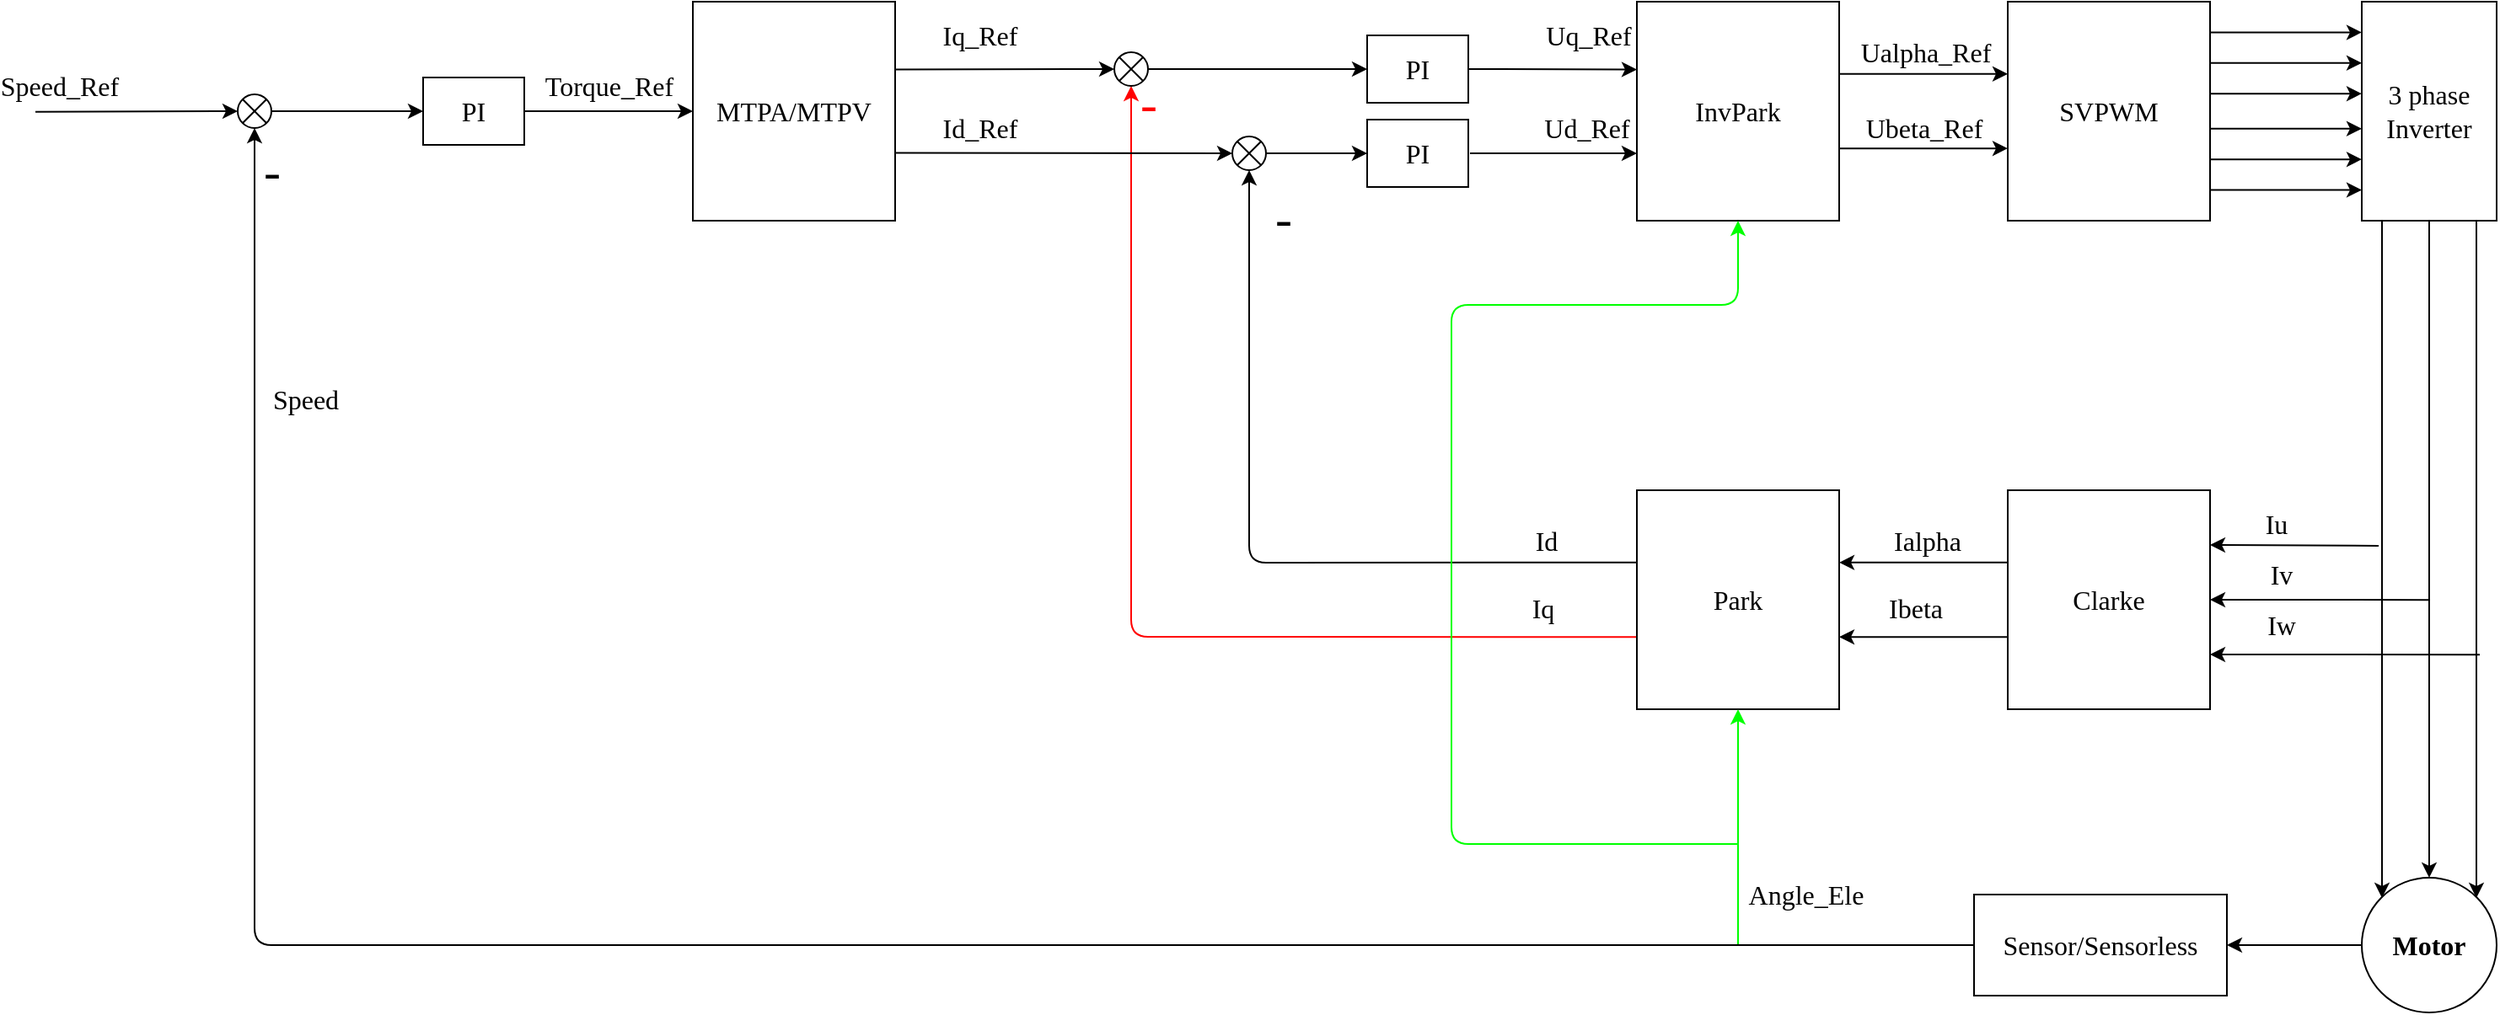 <mxfile>
    <diagram id="eUiaaKQSH2i00aspcoCK" name="第 1 页">
        <mxGraphModel dx="716" dy="2307" grid="1" gridSize="15" guides="1" tooltips="1" connect="1" arrows="0" fold="1" page="1" pageScale="1" pageWidth="1169" pageHeight="827" background="#ffffff" math="0" shadow="0">
            <root>
                <mxCell id="0"/>
                <mxCell id="1" parent="0"/>
                <mxCell id="105" style="edgeStyle=none;html=1;exitX=0;exitY=0.5;exitDx=0;exitDy=0;exitPerimeter=0;entryX=1;entryY=0.5;entryDx=0;entryDy=0;strokeColor=#000000;fontFamily=Times New Roman;fontSize=16;fontColor=#000000;" parent="1" source="2" target="101" edge="1">
                    <mxGeometry relative="1" as="geometry"/>
                </mxCell>
                <mxCell id="2" value="Motor" style="ellipse;whiteSpace=wrap;html=1;aspect=fixed;fontFamily=Times New Roman;fontSize=16;fontStyle=1;points=[[0,0.5,0,0,0],[0.15,0.15,0,0,0],[0.5,0,0,0,0],[0.85,0.15,0,0,0]];" parent="1" vertex="1">
                    <mxGeometry x="1670" y="640" width="80" height="80" as="geometry"/>
                </mxCell>
                <mxCell id="20" style="edgeStyle=none;html=1;exitX=0.15;exitY=1;exitDx=0;exitDy=0;exitPerimeter=0;entryX=0.15;entryY=0.15;entryDx=0;entryDy=0;entryPerimeter=0;fontFamily=Times New Roman;fontSize=16;" parent="1" source="3" target="2" edge="1">
                    <mxGeometry relative="1" as="geometry"/>
                </mxCell>
                <mxCell id="21" style="edgeStyle=none;html=1;exitX=0.5;exitY=1;exitDx=0;exitDy=0;exitPerimeter=0;entryX=0.5;entryY=0;entryDx=0;entryDy=0;entryPerimeter=0;fontFamily=Times New Roman;fontSize=16;" parent="1" source="3" target="2" edge="1">
                    <mxGeometry relative="1" as="geometry"/>
                </mxCell>
                <mxCell id="22" style="edgeStyle=none;html=1;exitX=0.85;exitY=1;exitDx=0;exitDy=0;exitPerimeter=0;entryX=0.85;entryY=0.15;entryDx=0;entryDy=0;entryPerimeter=0;fontFamily=Times New Roman;fontSize=16;" parent="1" source="3" target="2" edge="1">
                    <mxGeometry relative="1" as="geometry"/>
                </mxCell>
                <mxCell id="3" value="3 phase Inverter" style="rounded=0;whiteSpace=wrap;html=1;fontFamily=Times New Roman;fontSize=16;points=[[0,0.14,0,0,0],[0,0.28,0,0,0],[0,0.42,0,0,0],[0,0.58,0,0,0],[0,0.72,0,0,0],[0,0.86,0,0,0],[0.15,1,0,0,0],[0.5,1,0,0,0],[0.85,1,0,0,0]];" parent="1" vertex="1">
                    <mxGeometry x="1670" y="120" width="80" height="130" as="geometry"/>
                </mxCell>
                <mxCell id="13" style="edgeStyle=none;html=1;exitX=1;exitY=0.14;exitDx=0;exitDy=0;exitPerimeter=0;entryX=0;entryY=0.14;entryDx=0;entryDy=0;entryPerimeter=0;fontFamily=Times New Roman;fontSize=16;" parent="1" source="8" target="3" edge="1">
                    <mxGeometry relative="1" as="geometry"/>
                </mxCell>
                <mxCell id="14" style="edgeStyle=none;html=1;exitX=1;exitY=0.28;exitDx=0;exitDy=0;exitPerimeter=0;entryX=0;entryY=0.28;entryDx=0;entryDy=0;entryPerimeter=0;fontFamily=Times New Roman;fontSize=16;" parent="1" source="8" target="3" edge="1">
                    <mxGeometry relative="1" as="geometry"/>
                </mxCell>
                <mxCell id="15" style="edgeStyle=none;html=1;exitX=1;exitY=0.42;exitDx=0;exitDy=0;exitPerimeter=0;entryX=0;entryY=0.42;entryDx=0;entryDy=0;entryPerimeter=0;fontFamily=Times New Roman;fontSize=16;" parent="1" source="8" target="3" edge="1">
                    <mxGeometry relative="1" as="geometry"/>
                </mxCell>
                <mxCell id="16" style="edgeStyle=none;html=1;exitX=1;exitY=0.58;exitDx=0;exitDy=0;exitPerimeter=0;entryX=0;entryY=0.58;entryDx=0;entryDy=0;entryPerimeter=0;fontFamily=Times New Roman;fontSize=16;" parent="1" source="8" target="3" edge="1">
                    <mxGeometry relative="1" as="geometry"/>
                </mxCell>
                <mxCell id="17" style="edgeStyle=none;html=1;exitX=1;exitY=0.72;exitDx=0;exitDy=0;exitPerimeter=0;entryX=0;entryY=0.72;entryDx=0;entryDy=0;entryPerimeter=0;fontFamily=Times New Roman;fontSize=16;" parent="1" source="8" target="3" edge="1">
                    <mxGeometry relative="1" as="geometry"/>
                </mxCell>
                <mxCell id="18" style="edgeStyle=none;html=1;exitX=1;exitY=0.86;exitDx=0;exitDy=0;exitPerimeter=0;entryX=0;entryY=0.86;entryDx=0;entryDy=0;entryPerimeter=0;fontFamily=Times New Roman;fontSize=16;" parent="1" source="8" target="3" edge="1">
                    <mxGeometry relative="1" as="geometry"/>
                </mxCell>
                <mxCell id="8" value="SVPWM" style="rounded=0;whiteSpace=wrap;html=1;fontFamily=Times New Roman;fontSize=16;points=[[0,0.33,0,0,0],[0,0.67,0,0,0],[1,0.14,0,0,0],[1,0.28,0,0,0],[1,0.42,0,0,0],[1,0.58,0,0,0],[1,0.72,0,0,0],[1,0.86,0,0,0]];" parent="1" vertex="1">
                    <mxGeometry x="1460" y="120" width="120" height="130" as="geometry"/>
                </mxCell>
                <mxCell id="26" style="edgeStyle=none;html=1;fontFamily=Times New Roman;fontSize=16;entryX=1;entryY=0.25;entryDx=0;entryDy=0;entryPerimeter=0;" parent="1" target="24" edge="1">
                    <mxGeometry relative="1" as="geometry">
                        <mxPoint x="1680" y="443" as="sourcePoint"/>
                    </mxGeometry>
                </mxCell>
                <mxCell id="92" value="Iu" style="edgeLabel;html=1;align=center;verticalAlign=middle;resizable=0;points=[];fontSize=16;fontFamily=Times New Roman;fontColor=#000000;" parent="26" vertex="1" connectable="0">
                    <mxGeometry x="0.22" relative="1" as="geometry">
                        <mxPoint y="-13" as="offset"/>
                    </mxGeometry>
                </mxCell>
                <mxCell id="27" style="edgeStyle=none;html=1;exitX=1;exitY=0.5;exitDx=0;exitDy=0;exitPerimeter=0;fontFamily=Times New Roman;fontSize=16;entryX=1;entryY=0.5;entryDx=0;entryDy=0;entryPerimeter=0;" parent="1" target="24" edge="1">
                    <mxGeometry relative="1" as="geometry">
                        <mxPoint x="1710" y="475.077" as="sourcePoint"/>
                    </mxGeometry>
                </mxCell>
                <mxCell id="93" value="Iv" style="edgeLabel;html=1;align=center;verticalAlign=middle;resizable=0;points=[];fontSize=16;fontFamily=Times New Roman;fontColor=#000000;" parent="27" vertex="1" connectable="0">
                    <mxGeometry x="0.363" y="1" relative="1" as="geometry">
                        <mxPoint y="-16" as="offset"/>
                    </mxGeometry>
                </mxCell>
                <mxCell id="30" style="edgeStyle=none;html=1;exitX=1;exitY=0.75;exitDx=0;exitDy=0;exitPerimeter=0;fontFamily=Times New Roman;fontSize=16;entryX=1;entryY=0.75;entryDx=0;entryDy=0;entryPerimeter=0;" parent="1" target="24" edge="1">
                    <mxGeometry relative="1" as="geometry">
                        <mxPoint x="1740" y="507.577" as="sourcePoint"/>
                    </mxGeometry>
                </mxCell>
                <mxCell id="94" value="Iw" style="edgeLabel;html=1;align=center;verticalAlign=middle;resizable=0;points=[];fontSize=16;fontFamily=Times New Roman;fontColor=#000000;" parent="30" vertex="1" connectable="0">
                    <mxGeometry x="0.477" relative="1" as="geometry">
                        <mxPoint y="-18" as="offset"/>
                    </mxGeometry>
                </mxCell>
                <mxCell id="24" value="Clarke" style="rounded=0;whiteSpace=wrap;html=1;fontFamily=Times New Roman;fontSize=16;points=[[0,0.33,0,0,0],[0,0.67,0,0,0],[1,0.25,0,0,0],[1,0.5,0,0,0],[1,0.75,0,0,0]];" parent="1" vertex="1">
                    <mxGeometry x="1460" y="410" width="120" height="130" as="geometry"/>
                </mxCell>
                <mxCell id="33" style="edgeStyle=none;html=1;exitX=0;exitY=0.33;exitDx=0;exitDy=0;exitPerimeter=0;entryX=1;entryY=0.33;entryDx=0;entryDy=0;entryPerimeter=0;fontFamily=Times New Roman;fontSize=16;" parent="1" source="24" target="32" edge="1">
                    <mxGeometry relative="1" as="geometry"/>
                </mxCell>
                <mxCell id="95" value="Ialpha" style="edgeLabel;html=1;align=center;verticalAlign=middle;resizable=0;points=[];fontSize=16;fontFamily=Times New Roman;fontColor=#000000;" parent="33" vertex="1" connectable="0">
                    <mxGeometry x="-0.213" relative="1" as="geometry">
                        <mxPoint x="-9" y="-13" as="offset"/>
                    </mxGeometry>
                </mxCell>
                <mxCell id="34" style="edgeStyle=none;html=1;exitX=0;exitY=0.67;exitDx=0;exitDy=0;exitPerimeter=0;entryX=1;entryY=0.67;entryDx=0;entryDy=0;entryPerimeter=0;fontFamily=Times New Roman;fontSize=16;" parent="1" source="24" target="32" edge="1">
                    <mxGeometry relative="1" as="geometry"/>
                </mxCell>
                <mxCell id="96" value="Ibeta" style="edgeLabel;html=1;align=center;verticalAlign=middle;resizable=0;points=[];fontSize=16;fontFamily=Times New Roman;fontColor=#000000;" parent="34" vertex="1" connectable="0">
                    <mxGeometry x="0.513" y="2" relative="1" as="geometry">
                        <mxPoint x="20" y="-19" as="offset"/>
                    </mxGeometry>
                </mxCell>
                <mxCell id="52" style="edgeStyle=none;html=1;exitX=0;exitY=0.33;exitDx=0;exitDy=0;exitPerimeter=0;entryX=0.5;entryY=1;entryDx=0;entryDy=0;entryPerimeter=0;fontFamily=Times New Roman;fontSize=16;" parent="1" source="32" target="42" edge="1">
                    <mxGeometry relative="1" as="geometry">
                        <Array as="points">
                            <mxPoint x="1010" y="453"/>
                        </Array>
                    </mxGeometry>
                </mxCell>
                <mxCell id="79" value="-" style="edgeLabel;html=1;align=center;verticalAlign=middle;resizable=0;points=[];fontSize=30;fontFamily=Times New Roman;" parent="52" vertex="1" connectable="0">
                    <mxGeometry x="0.819" y="-3" relative="1" as="geometry">
                        <mxPoint x="17" y="-14" as="offset"/>
                    </mxGeometry>
                </mxCell>
                <mxCell id="86" value="Id" style="edgeLabel;html=1;align=center;verticalAlign=middle;resizable=0;points=[];fontSize=16;fontFamily=Times New Roman;fontColor=#000000;" parent="52" vertex="1" connectable="0">
                    <mxGeometry x="-0.45" y="2" relative="1" as="geometry">
                        <mxPoint x="73" y="-15" as="offset"/>
                    </mxGeometry>
                </mxCell>
                <mxCell id="53" style="edgeStyle=none;html=1;exitX=0;exitY=0.67;exitDx=0;exitDy=0;exitPerimeter=0;entryX=0.5;entryY=1;entryDx=0;entryDy=0;entryPerimeter=0;fontFamily=Times New Roman;fontSize=16;fillColor=#e51400;strokeColor=#FF0000;" parent="1" source="32" target="38" edge="1">
                    <mxGeometry relative="1" as="geometry">
                        <Array as="points">
                            <mxPoint x="940" y="497"/>
                            <mxPoint x="940" y="210"/>
                        </Array>
                    </mxGeometry>
                </mxCell>
                <mxCell id="78" value="-" style="edgeLabel;html=1;align=center;verticalAlign=middle;resizable=0;points=[];fontSize=30;fontFamily=Times New Roman;fontColor=#FF0000;" parent="53" vertex="1" connectable="0">
                    <mxGeometry x="0.922" y="-1" relative="1" as="geometry">
                        <mxPoint x="9" y="-15" as="offset"/>
                    </mxGeometry>
                </mxCell>
                <mxCell id="87" value="Iq" style="edgeLabel;html=1;align=center;verticalAlign=middle;resizable=0;points=[];fontSize=16;fontFamily=Times New Roman;fontColor=#000000;" parent="53" vertex="1" connectable="0">
                    <mxGeometry x="-0.603" y="-1" relative="1" as="geometry">
                        <mxPoint x="68" y="-16" as="offset"/>
                    </mxGeometry>
                </mxCell>
                <mxCell id="32" value="Park" style="rounded=0;whiteSpace=wrap;html=1;fontFamily=Times New Roman;fontSize=16;points=[[0,0.33,0,0,0],[0,0.67,0,0,0],[0.5,1,0,0,0],[1,0.33,0,0,0],[1,0.67,0,0,0]];" parent="1" vertex="1">
                    <mxGeometry x="1240" y="410" width="120" height="130" as="geometry"/>
                </mxCell>
                <mxCell id="36" style="edgeStyle=none;html=1;exitX=1;exitY=0.33;exitDx=0;exitDy=0;exitPerimeter=0;entryX=0;entryY=0.33;entryDx=0;entryDy=0;entryPerimeter=0;fontFamily=Times New Roman;fontSize=16;" parent="1" source="35" target="8" edge="1">
                    <mxGeometry relative="1" as="geometry"/>
                </mxCell>
                <mxCell id="90" value="Ualpha_Ref" style="edgeLabel;html=1;align=center;verticalAlign=middle;resizable=0;points=[];fontSize=16;fontFamily=Times New Roman;fontColor=#000000;" parent="36" vertex="1" connectable="0">
                    <mxGeometry x="0.451" relative="1" as="geometry">
                        <mxPoint x="-22" y="-13" as="offset"/>
                    </mxGeometry>
                </mxCell>
                <mxCell id="37" style="edgeStyle=none;html=1;exitX=1;exitY=0.67;exitDx=0;exitDy=0;exitPerimeter=0;entryX=0;entryY=0.67;entryDx=0;entryDy=0;entryPerimeter=0;fontFamily=Times New Roman;fontSize=16;" parent="1" source="35" target="8" edge="1">
                    <mxGeometry relative="1" as="geometry"/>
                </mxCell>
                <mxCell id="91" value="Ubeta_Ref" style="edgeLabel;html=1;align=center;verticalAlign=middle;resizable=0;points=[];fontSize=16;fontFamily=Times New Roman;fontColor=#000000;" parent="37" vertex="1" connectable="0">
                    <mxGeometry x="-0.106" y="-1" relative="1" as="geometry">
                        <mxPoint x="5" y="-13" as="offset"/>
                    </mxGeometry>
                </mxCell>
                <mxCell id="35" value="InvPark" style="rounded=0;whiteSpace=wrap;html=1;fontFamily=Times New Roman;fontSize=16;points=[[0,0.31,0,0,0],[0,0.69,0,0,0],[0.5,1,0,0,0],[1,0.33,0,0,0],[1,0.67,0,0,0]];" parent="1" vertex="1">
                    <mxGeometry x="1240" y="120" width="120" height="130" as="geometry"/>
                </mxCell>
                <mxCell id="47" style="edgeStyle=none;html=1;exitX=1;exitY=0.5;exitDx=0;exitDy=0;exitPerimeter=0;entryX=0;entryY=0.5;entryDx=0;entryDy=0;entryPerimeter=0;fontFamily=Times New Roman;fontSize=16;" parent="1" source="38" target="45" edge="1">
                    <mxGeometry relative="1" as="geometry"/>
                </mxCell>
                <mxCell id="38" value="" style="verticalLabelPosition=bottom;verticalAlign=top;html=1;shape=mxgraph.flowchart.or;fontFamily=Times New Roman;fontSize=16;points=[[0,0.5,0,0,0],[0.5,0,0,0,0],[0.5,1,0,0,0],[1,0.5,0,0,0]];" parent="1" vertex="1">
                    <mxGeometry x="930" y="150" width="20" height="20" as="geometry"/>
                </mxCell>
                <mxCell id="49" style="edgeStyle=none;html=1;exitX=1;exitY=0.5;exitDx=0;exitDy=0;exitPerimeter=0;entryX=0;entryY=0.5;entryDx=0;entryDy=0;entryPerimeter=0;fontFamily=Times New Roman;fontSize=16;" parent="1" source="42" target="48" edge="1">
                    <mxGeometry relative="1" as="geometry"/>
                </mxCell>
                <mxCell id="42" value="" style="verticalLabelPosition=bottom;verticalAlign=top;html=1;shape=mxgraph.flowchart.or;fontFamily=Times New Roman;fontSize=16;points=[[0,0.5,0,0,0],[0.5,0,0,0,0],[0.5,1,0,0,0],[1,0.5,0,0,0]];" parent="1" vertex="1">
                    <mxGeometry x="1000" y="200" width="20" height="20" as="geometry"/>
                </mxCell>
                <mxCell id="46" style="edgeStyle=none;html=1;exitX=1;exitY=0.5;exitDx=0;exitDy=0;exitPerimeter=0;entryX=0;entryY=0.31;entryDx=0;entryDy=0;entryPerimeter=0;fontFamily=Times New Roman;fontSize=16;" parent="1" source="45" target="35" edge="1">
                    <mxGeometry relative="1" as="geometry"/>
                </mxCell>
                <mxCell id="88" value="Uq_Ref" style="edgeLabel;html=1;align=center;verticalAlign=middle;resizable=0;points=[];fontSize=16;fontFamily=Times New Roman;fontColor=#000000;" parent="46" vertex="1" connectable="0">
                    <mxGeometry x="-0.167" y="-1" relative="1" as="geometry">
                        <mxPoint x="29" y="-21" as="offset"/>
                    </mxGeometry>
                </mxCell>
                <mxCell id="45" value="PI" style="rounded=0;whiteSpace=wrap;html=1;fontFamily=Times New Roman;fontSize=16;points=[[0,0.5,0,0,0],[1,0.5,0,0,0]];" parent="1" vertex="1">
                    <mxGeometry x="1080" y="140" width="60" height="40" as="geometry"/>
                </mxCell>
                <mxCell id="50" style="edgeStyle=none;html=1;exitX=1;exitY=0.5;exitDx=0;exitDy=0;exitPerimeter=0;fontFamily=Times New Roman;fontSize=16;" parent="1" edge="1">
                    <mxGeometry relative="1" as="geometry">
                        <mxPoint x="1141" y="210" as="sourcePoint"/>
                        <mxPoint x="1240" y="210" as="targetPoint"/>
                    </mxGeometry>
                </mxCell>
                <mxCell id="89" value="Ud_Ref" style="edgeLabel;html=1;align=center;verticalAlign=middle;resizable=0;points=[];fontSize=16;fontFamily=Times New Roman;fontColor=#000000;" parent="50" vertex="1" connectable="0">
                    <mxGeometry x="0.277" y="2" relative="1" as="geometry">
                        <mxPoint x="6" y="-13" as="offset"/>
                    </mxGeometry>
                </mxCell>
                <mxCell id="48" value="PI" style="rounded=0;whiteSpace=wrap;html=1;fontFamily=Times New Roman;fontSize=16;points=[[0,0.5,0,0,0],[1,0.5,0,0,0]];" parent="1" vertex="1">
                    <mxGeometry x="1080" y="190" width="60" height="40" as="geometry"/>
                </mxCell>
                <mxCell id="63" style="edgeStyle=none;html=1;exitX=1;exitY=0.69;exitDx=0;exitDy=0;exitPerimeter=0;entryX=0;entryY=0.5;entryDx=0;entryDy=0;entryPerimeter=0;fontFamily=Times New Roman;fontSize=16;" parent="1" source="61" target="42" edge="1">
                    <mxGeometry relative="1" as="geometry"/>
                </mxCell>
                <mxCell id="85" value="Id_Ref" style="edgeLabel;html=1;align=center;verticalAlign=middle;resizable=0;points=[];fontSize=16;fontFamily=Times New Roman;fontColor=#000000;" parent="63" vertex="1" connectable="0">
                    <mxGeometry x="-0.155" y="-1" relative="1" as="geometry">
                        <mxPoint x="-35" y="-16" as="offset"/>
                    </mxGeometry>
                </mxCell>
                <mxCell id="64" style="edgeStyle=none;html=1;exitX=1;exitY=0.31;exitDx=0;exitDy=0;exitPerimeter=0;entryX=0;entryY=0.5;entryDx=0;entryDy=0;entryPerimeter=0;fontFamily=Times New Roman;fontSize=16;" parent="1" source="61" target="38" edge="1">
                    <mxGeometry relative="1" as="geometry"/>
                </mxCell>
                <mxCell id="84" value="Iq_Ref" style="edgeLabel;html=1;align=center;verticalAlign=middle;resizable=0;points=[];fontSize=16;fontFamily=Times New Roman;fontColor=#000000;" parent="64" vertex="1" connectable="0">
                    <mxGeometry x="-0.167" relative="1" as="geometry">
                        <mxPoint x="-4" y="-20" as="offset"/>
                    </mxGeometry>
                </mxCell>
                <mxCell id="61" value="MTPA/MTPV" style="rounded=0;whiteSpace=wrap;html=1;fontFamily=Times New Roman;fontSize=16;points=[[0,0.5,0,0,0],[0.5,1,0,0,0],[1,0.31,0,0,0],[1,0.69,0,0,0]];" parent="1" vertex="1">
                    <mxGeometry x="680" y="120" width="120" height="130" as="geometry"/>
                </mxCell>
                <mxCell id="66" style="edgeStyle=none;html=1;exitX=1;exitY=0.5;exitDx=0;exitDy=0;exitPerimeter=0;entryX=0;entryY=0.5;entryDx=0;entryDy=0;entryPerimeter=0;fontFamily=Times New Roman;fontSize=16;" parent="1" source="65" target="61" edge="1">
                    <mxGeometry relative="1" as="geometry"/>
                </mxCell>
                <mxCell id="83" value="Torque_Ref" style="edgeLabel;html=1;align=center;verticalAlign=middle;resizable=0;points=[];fontSize=16;fontFamily=Times New Roman;fontColor=#000000;" parent="66" vertex="1" connectable="0">
                    <mxGeometry x="-0.606" y="-1" relative="1" as="geometry">
                        <mxPoint x="30" y="-16" as="offset"/>
                    </mxGeometry>
                </mxCell>
                <mxCell id="65" value="PI" style="rounded=0;whiteSpace=wrap;html=1;fontFamily=Times New Roman;fontSize=16;points=[[0,0.5,0,0,0],[1,0.5,0,0,0]];" parent="1" vertex="1">
                    <mxGeometry x="520" y="165" width="60" height="40" as="geometry"/>
                </mxCell>
                <mxCell id="71" style="edgeStyle=none;html=1;exitX=0;exitY=0.5;exitDx=0;exitDy=0;exitPerimeter=0;fontFamily=Times New Roman;fontSize=16;entryX=0;entryY=0.5;entryDx=0;entryDy=0;entryPerimeter=0;" parent="1" target="70" edge="1">
                    <mxGeometry relative="1" as="geometry">
                        <mxPoint x="290" y="185.333" as="sourcePoint"/>
                    </mxGeometry>
                </mxCell>
                <mxCell id="72" value="Speed_Ref" style="edgeLabel;html=1;align=center;verticalAlign=middle;resizable=0;points=[];fontSize=16;fontFamily=Times New Roman;" parent="71" vertex="1" connectable="0">
                    <mxGeometry x="-0.217" relative="1" as="geometry">
                        <mxPoint x="-33" y="-15" as="offset"/>
                    </mxGeometry>
                </mxCell>
                <mxCell id="73" style="edgeStyle=none;html=1;exitX=1;exitY=0.5;exitDx=0;exitDy=0;exitPerimeter=0;entryX=0;entryY=0.5;entryDx=0;entryDy=0;entryPerimeter=0;fontFamily=Times New Roman;fontSize=16;" parent="1" source="70" target="65" edge="1">
                    <mxGeometry relative="1" as="geometry"/>
                </mxCell>
                <mxCell id="70" value="" style="verticalLabelPosition=bottom;verticalAlign=top;html=1;shape=mxgraph.flowchart.or;fontFamily=Times New Roman;fontSize=16;points=[[0,0.5,0,0,0],[0.5,0,0,0,0],[0.5,1,0,0,0],[1,0.5,0,0,0]];" parent="1" vertex="1">
                    <mxGeometry x="410" y="175" width="20" height="20" as="geometry"/>
                </mxCell>
                <mxCell id="98" value="" style="endArrow=classic;html=1;strokeColor=#00FF00;fontFamily=Times New Roman;fontSize=16;fontColor=#000000;entryX=0.5;entryY=1;entryDx=0;entryDy=0;entryPerimeter=0;" parent="1" target="32" edge="1">
                    <mxGeometry width="50" height="50" relative="1" as="geometry">
                        <mxPoint x="1300" y="680" as="sourcePoint"/>
                        <mxPoint x="1070" y="360" as="targetPoint"/>
                    </mxGeometry>
                </mxCell>
                <mxCell id="100" value="Angle_Ele" style="edgeLabel;html=1;align=center;verticalAlign=middle;resizable=0;points=[];fontSize=16;fontFamily=Times New Roman;fontColor=#000000;" parent="98" vertex="1" connectable="0">
                    <mxGeometry x="-0.529" y="-4" relative="1" as="geometry">
                        <mxPoint x="36" y="3" as="offset"/>
                    </mxGeometry>
                </mxCell>
                <mxCell id="99" value="" style="endArrow=classic;html=1;strokeColor=#00FF00;fontFamily=Times New Roman;fontSize=16;fontColor=#000000;entryX=0.5;entryY=1;entryDx=0;entryDy=0;entryPerimeter=0;" parent="1" target="35" edge="1">
                    <mxGeometry width="50" height="50" relative="1" as="geometry">
                        <mxPoint x="1300" y="620" as="sourcePoint"/>
                        <mxPoint x="1070" y="360" as="targetPoint"/>
                        <Array as="points">
                            <mxPoint x="1130" y="620"/>
                            <mxPoint x="1130" y="300"/>
                            <mxPoint x="1300" y="300"/>
                        </Array>
                    </mxGeometry>
                </mxCell>
                <mxCell id="106" style="edgeStyle=none;html=1;exitX=0;exitY=0.5;exitDx=0;exitDy=0;strokeColor=#000000;fontFamily=Times New Roman;fontSize=16;fontColor=#000000;entryX=0.5;entryY=1;entryDx=0;entryDy=0;entryPerimeter=0;" parent="1" source="101" target="70" edge="1">
                    <mxGeometry relative="1" as="geometry">
                        <mxPoint x="420" y="680" as="targetPoint"/>
                        <Array as="points">
                            <mxPoint x="420" y="680"/>
                        </Array>
                    </mxGeometry>
                </mxCell>
                <mxCell id="107" value="Speed" style="edgeLabel;html=1;align=center;verticalAlign=middle;resizable=0;points=[];fontSize=16;fontFamily=Times New Roman;fontColor=#000000;" parent="106" vertex="1" connectable="0">
                    <mxGeometry x="0.787" y="-1" relative="1" as="geometry">
                        <mxPoint x="29" as="offset"/>
                    </mxGeometry>
                </mxCell>
                <mxCell id="108" value="&lt;font style=&quot;font-size: 30px;&quot;&gt;-&lt;/font&gt;" style="edgeLabel;html=1;align=center;verticalAlign=middle;resizable=0;points=[];fontSize=16;fontFamily=Times New Roman;fontColor=#000000;" parent="106" vertex="1" connectable="0">
                    <mxGeometry x="0.96" y="-1" relative="1" as="geometry">
                        <mxPoint x="9" y="-5" as="offset"/>
                    </mxGeometry>
                </mxCell>
                <mxCell id="101" value="Sensor/Sensorless" style="rounded=0;whiteSpace=wrap;html=1;fontFamily=Times New Roman;fontSize=16;fontColor=#000000;" parent="1" vertex="1">
                    <mxGeometry x="1440" y="650" width="150" height="60" as="geometry"/>
                </mxCell>
            </root>
        </mxGraphModel>
    </diagram>
</mxfile>